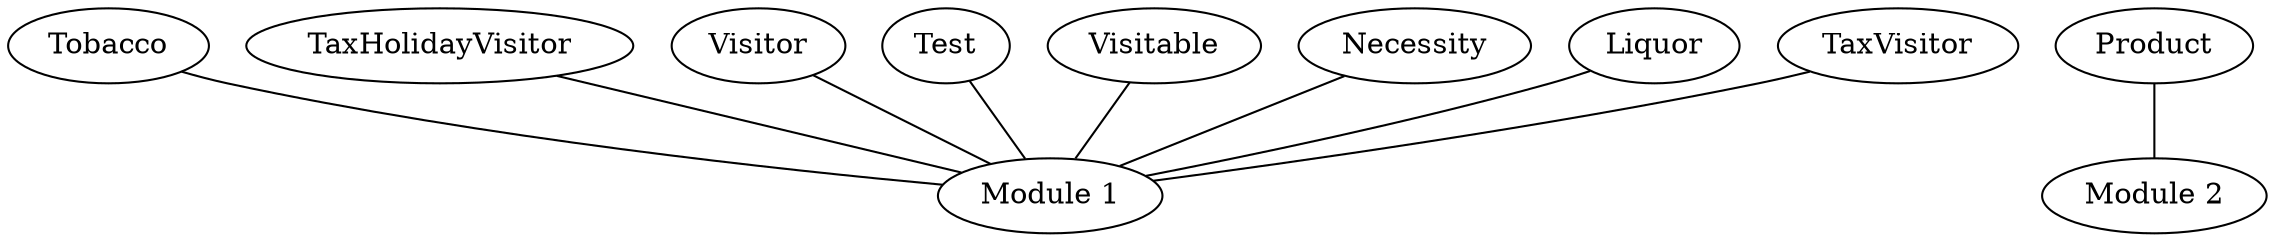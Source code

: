 graph Clustering {
  "Tobacco" -- "Module 1";
  "TaxHolidayVisitor" -- "Module 1";
  "Visitor" -- "Module 1";
  "Test" -- "Module 1";
  "Visitable" -- "Module 1";
  "Necessity" -- "Module 1";
  "Liquor" -- "Module 1";
  "TaxVisitor" -- "Module 1";
  "Product" -- "Module 2";
}
